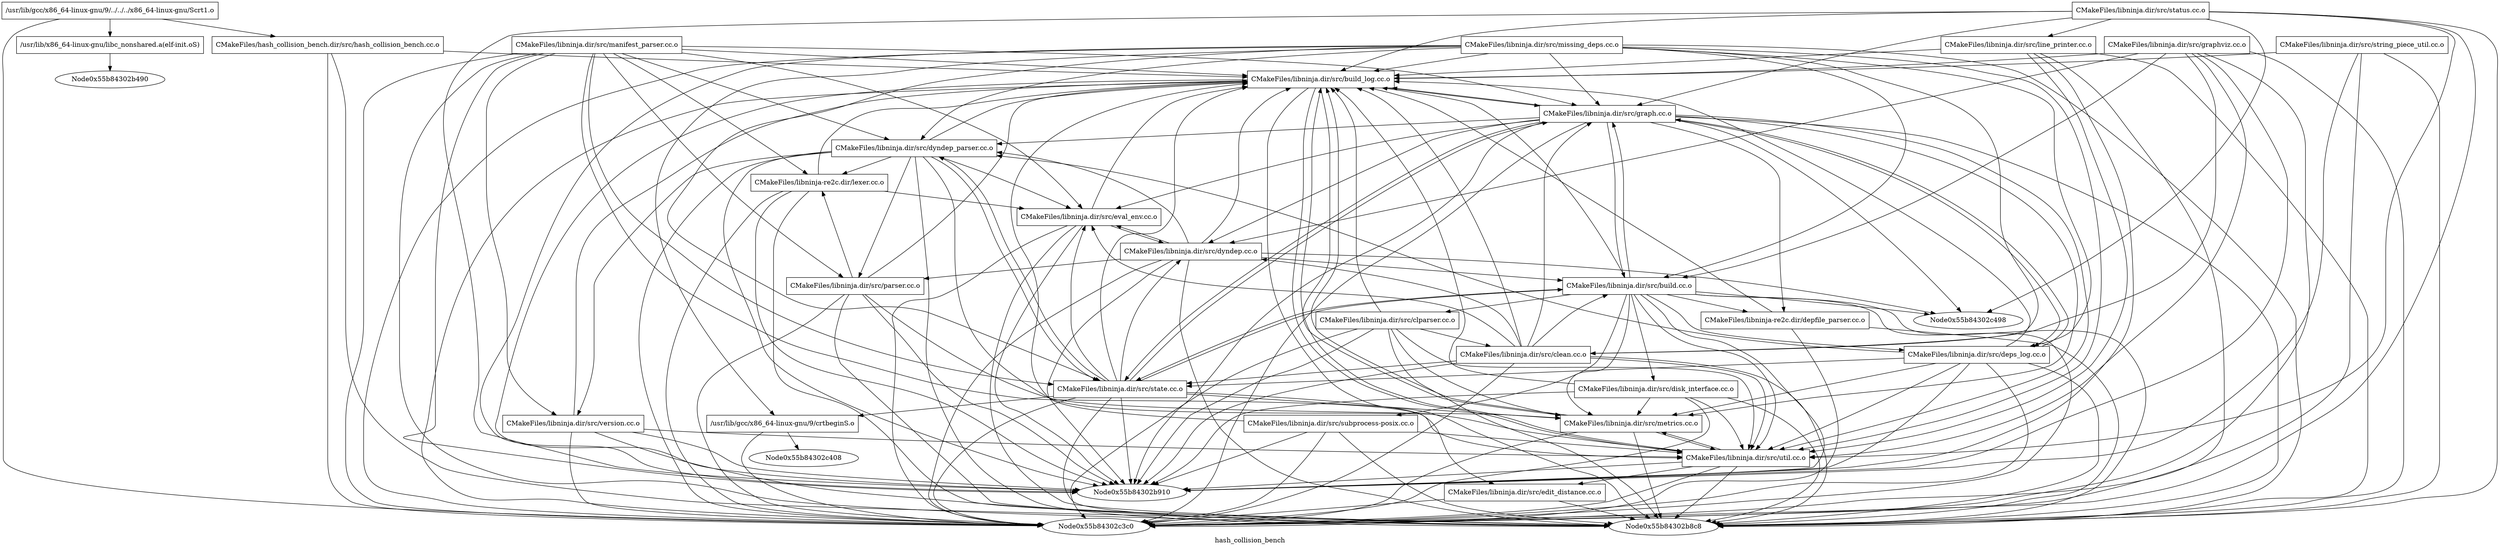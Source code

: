 digraph "hash_collision_bench" {
	label="hash_collision_bench";

	Node0x55b84302bfd0 [shape=record,label="{/usr/lib/gcc/x86_64-linux-gnu/9/../../../x86_64-linux-gnu/Scrt1.o}"];
	Node0x55b84302bfd0 -> Node0x55b84302c0a8;
	Node0x55b84302bfd0 -> Node0x55b84302c2a0;
	Node0x55b84302bfd0 -> Node0x55b84302c3c0;
	Node0x55b84302ba78 [shape=record,label="{/usr/lib/gcc/x86_64-linux-gnu/9/crtbeginS.o}"];
	Node0x55b84302ba78 -> Node0x55b84302c408;
	Node0x55b84302ba78 -> Node0x55b84302c3c0;
	Node0x55b84302c1c8 [shape=record,label="{CMakeFiles/libninja.dir/src/build_log.cc.o}"];
	Node0x55b84302c1c8 -> Node0x55b84302bdd8;
	Node0x55b84302c1c8 -> Node0x55b84302b9a0;
	Node0x55b84302c1c8 -> Node0x55b84302beb0;
	Node0x55b84302c1c8 -> Node0x55b84302b8c8;
	Node0x55b84302c1c8 -> Node0x55b84302b910;
	Node0x55b84302c1c8 -> Node0x55b84302c3c0;
	Node0x55b84302b4d8 [shape=record,label="{CMakeFiles/libninja.dir/src/build.cc.o}"];
	Node0x55b84302b4d8 -> Node0x55b84302c1c8;
	Node0x55b84302b4d8 -> Node0x55b84302c180;
	Node0x55b84302b4d8 -> Node0x55b84302c498;
	Node0x55b84302b4d8 -> Node0x55b84302b9e8;
	Node0x55b84302b4d8 -> Node0x55b84302c570;
	Node0x55b84302b4d8 -> Node0x55b84302bdd8;
	Node0x55b84302b4d8 -> Node0x55b84302b9a0;
	Node0x55b84302b4d8 -> Node0x55b84302b5f8;
	Node0x55b84302b4d8 -> Node0x55b84302beb0;
	Node0x55b84302b4d8 -> Node0x55b84302b838;
	Node0x55b84302b4d8 -> Node0x55b84302c528;
	Node0x55b84302b4d8 -> Node0x55b84302b8c8;
	Node0x55b84302b4d8 -> Node0x55b84302b910;
	Node0x55b84302b4d8 -> Node0x55b84302c3c0;
	Node0x55b84302bbe0 [shape=record,label="{CMakeFiles/libninja.dir/src/clean.cc.o}"];
	Node0x55b84302bbe0 -> Node0x55b84302c1c8;
	Node0x55b84302bbe0 -> Node0x55b84302b4d8;
	Node0x55b84302bbe0 -> Node0x55b84302b640;
	Node0x55b84302bbe0 -> Node0x55b84302b7a8;
	Node0x55b84302bbe0 -> Node0x55b84302bdd8;
	Node0x55b84302bbe0 -> Node0x55b84302b5f8;
	Node0x55b84302bbe0 -> Node0x55b84302beb0;
	Node0x55b84302bbe0 -> Node0x55b84302b8c8;
	Node0x55b84302bbe0 -> Node0x55b84302b910;
	Node0x55b84302bbe0 -> Node0x55b84302c3c0;
	Node0x55b84302c180 [shape=record,label="{CMakeFiles/libninja.dir/src/clparser.cc.o}"];
	Node0x55b84302c180 -> Node0x55b84302c1c8;
	Node0x55b84302c180 -> Node0x55b84302bbe0;
	Node0x55b84302c180 -> Node0x55b84302b9a0;
	Node0x55b84302c180 -> Node0x55b84302beb0;
	Node0x55b84302c180 -> Node0x55b84302b8c8;
	Node0x55b84302c180 -> Node0x55b84302b910;
	Node0x55b84302c180 -> Node0x55b84302c3c0;
	Node0x55b84302b640 [shape=record,label="{CMakeFiles/libninja.dir/src/dyndep.cc.o}"];
	Node0x55b84302b640 -> Node0x55b84302c1c8;
	Node0x55b84302b640 -> Node0x55b84302b4d8;
	Node0x55b84302b640 -> Node0x55b84302be20;
	Node0x55b84302b640 -> Node0x55b84302c498;
	Node0x55b84302b640 -> Node0x55b84302b7a8;
	Node0x55b84302b640 -> Node0x55b84302bd48;
	Node0x55b84302b640 -> Node0x55b84302b8c8;
	Node0x55b84302b640 -> Node0x55b84302b910;
	Node0x55b84302b640 -> Node0x55b84302c3c0;
	Node0x55b84302be20 [shape=record,label="{CMakeFiles/libninja.dir/src/dyndep_parser.cc.o}"];
	Node0x55b84302be20 -> Node0x55b84302c1c8;
	Node0x55b84302be20 -> Node0x55b84302b7a8;
	Node0x55b84302be20 -> Node0x55b84302bd48;
	Node0x55b84302be20 -> Node0x55b84302b5f8;
	Node0x55b84302be20 -> Node0x55b84302beb0;
	Node0x55b84302be20 -> Node0x55b84302b7f0;
	Node0x55b84302be20 -> Node0x55b84302b520;
	Node0x55b84302be20 -> Node0x55b84302b8c8;
	Node0x55b84302be20 -> Node0x55b84302b910;
	Node0x55b84302be20 -> Node0x55b84302c3c0;
	Node0x55b84302b9e8 [shape=record,label="{CMakeFiles/libninja.dir/src/deps_log.cc.o}"];
	Node0x55b84302b9e8 -> Node0x55b84302c1c8;
	Node0x55b84302b9e8 -> Node0x55b84302be20;
	Node0x55b84302b9e8 -> Node0x55b84302bdd8;
	Node0x55b84302b9e8 -> Node0x55b84302b9a0;
	Node0x55b84302b9e8 -> Node0x55b84302b5f8;
	Node0x55b84302b9e8 -> Node0x55b84302beb0;
	Node0x55b84302b9e8 -> Node0x55b84302b8c8;
	Node0x55b84302b9e8 -> Node0x55b84302b910;
	Node0x55b84302b9e8 -> Node0x55b84302c3c0;
	Node0x55b84302c570 [shape=record,label="{CMakeFiles/libninja.dir/src/disk_interface.cc.o}"];
	Node0x55b84302c570 -> Node0x55b84302c1c8;
	Node0x55b84302c570 -> Node0x55b84302b9a0;
	Node0x55b84302c570 -> Node0x55b84302beb0;
	Node0x55b84302c570 -> Node0x55b84302b8c8;
	Node0x55b84302c570 -> Node0x55b84302b910;
	Node0x55b84302c570 -> Node0x55b84302c3c0;
	Node0x55b84302ba30 [shape=record,label="{CMakeFiles/libninja.dir/src/edit_distance.cc.o}"];
	Node0x55b84302ba30 -> Node0x55b84302b8c8;
	Node0x55b84302ba30 -> Node0x55b84302c3c0;
	Node0x55b84302b7a8 [shape=record,label="{CMakeFiles/libninja.dir/src/eval_env.cc.o}"];
	Node0x55b84302b7a8 -> Node0x55b84302c1c8;
	Node0x55b84302b7a8 -> Node0x55b84302b640;
	Node0x55b84302b7a8 -> Node0x55b84302b8c8;
	Node0x55b84302b7a8 -> Node0x55b84302b910;
	Node0x55b84302b7a8 -> Node0x55b84302c3c0;
	Node0x55b84302bdd8 [shape=record,label="{CMakeFiles/libninja.dir/src/graph.cc.o}"];
	Node0x55b84302bdd8 -> Node0x55b84302c1c8;
	Node0x55b84302bdd8 -> Node0x55b84302b4d8;
	Node0x55b84302bdd8 -> Node0x55b84302b640;
	Node0x55b84302bdd8 -> Node0x55b84302be20;
	Node0x55b84302bdd8 -> Node0x55b84302c498;
	Node0x55b84302bdd8 -> Node0x55b84302b9e8;
	Node0x55b84302bdd8 -> Node0x55b84302b7a8;
	Node0x55b84302bdd8 -> Node0x55b84302b9a0;
	Node0x55b84302bdd8 -> Node0x55b84302b5f8;
	Node0x55b84302bdd8 -> Node0x55b84302beb0;
	Node0x55b84302bdd8 -> Node0x55b84302c528;
	Node0x55b84302bdd8 -> Node0x55b84302b8c8;
	Node0x55b84302bdd8 -> Node0x55b84302b910;
	Node0x55b84302bdd8 -> Node0x55b84302c3c0;
	Node0x55b84302bc28 [shape=record,label="{CMakeFiles/libninja.dir/src/graphviz.cc.o}"];
	Node0x55b84302bc28 -> Node0x55b84302c1c8;
	Node0x55b84302bc28 -> Node0x55b84302b4d8;
	Node0x55b84302bc28 -> Node0x55b84302bbe0;
	Node0x55b84302bc28 -> Node0x55b84302b640;
	Node0x55b84302bc28 -> Node0x55b84302beb0;
	Node0x55b84302bc28 -> Node0x55b84302b8c8;
	Node0x55b84302bc28 -> Node0x55b84302b910;
	Node0x55b84302bc28 -> Node0x55b84302c3c0;
	Node0x55b84302b688 [shape=record,label="{CMakeFiles/libninja.dir/src/line_printer.cc.o}"];
	Node0x55b84302b688 -> Node0x55b84302c1c8;
	Node0x55b84302b688 -> Node0x55b84302beb0;
	Node0x55b84302b688 -> Node0x55b84302b8c8;
	Node0x55b84302b688 -> Node0x55b84302b910;
	Node0x55b84302b688 -> Node0x55b84302c3c0;
	Node0x55b84302bd00 [shape=record,label="{CMakeFiles/libninja.dir/src/manifest_parser.cc.o}"];
	Node0x55b84302bd00 -> Node0x55b84302c1c8;
	Node0x55b84302bd00 -> Node0x55b84302be20;
	Node0x55b84302bd00 -> Node0x55b84302b7a8;
	Node0x55b84302bd00 -> Node0x55b84302bdd8;
	Node0x55b84302bd00 -> Node0x55b84302bd48;
	Node0x55b84302bd00 -> Node0x55b84302b5f8;
	Node0x55b84302bd00 -> Node0x55b84302beb0;
	Node0x55b84302bd00 -> Node0x55b84302b7f0;
	Node0x55b84302bd00 -> Node0x55b84302b520;
	Node0x55b84302bd00 -> Node0x55b84302b8c8;
	Node0x55b84302bd00 -> Node0x55b84302b910;
	Node0x55b84302bd00 -> Node0x55b84302c3c0;
	Node0x55b84302b9a0 [shape=record,label="{CMakeFiles/libninja.dir/src/metrics.cc.o}"];
	Node0x55b84302b9a0 -> Node0x55b84302c1c8;
	Node0x55b84302b9a0 -> Node0x55b84302beb0;
	Node0x55b84302b9a0 -> Node0x55b84302b8c8;
	Node0x55b84302b9a0 -> Node0x55b84302c3c0;
	Node0x55b84302c4e0 [shape=record,label="{CMakeFiles/libninja.dir/src/missing_deps.cc.o}"];
	Node0x55b84302c4e0 -> Node0x55b84302ba78;
	Node0x55b84302c4e0 -> Node0x55b84302c1c8;
	Node0x55b84302c4e0 -> Node0x55b84302b4d8;
	Node0x55b84302c4e0 -> Node0x55b84302bbe0;
	Node0x55b84302c4e0 -> Node0x55b84302be20;
	Node0x55b84302c4e0 -> Node0x55b84302b9e8;
	Node0x55b84302c4e0 -> Node0x55b84302bdd8;
	Node0x55b84302c4e0 -> Node0x55b84302b5f8;
	Node0x55b84302c4e0 -> Node0x55b84302beb0;
	Node0x55b84302c4e0 -> Node0x55b84302b8c8;
	Node0x55b84302c4e0 -> Node0x55b84302b910;
	Node0x55b84302c4e0 -> Node0x55b84302c3c0;
	Node0x55b84302bd48 [shape=record,label="{CMakeFiles/libninja.dir/src/parser.cc.o}"];
	Node0x55b84302bd48 -> Node0x55b84302c1c8;
	Node0x55b84302bd48 -> Node0x55b84302b9a0;
	Node0x55b84302bd48 -> Node0x55b84302b520;
	Node0x55b84302bd48 -> Node0x55b84302b8c8;
	Node0x55b84302bd48 -> Node0x55b84302b910;
	Node0x55b84302bd48 -> Node0x55b84302c3c0;
	Node0x55b84302b5f8 [shape=record,label="{CMakeFiles/libninja.dir/src/state.cc.o}"];
	Node0x55b84302b5f8 -> Node0x55b84302ba78;
	Node0x55b84302b5f8 -> Node0x55b84302c1c8;
	Node0x55b84302b5f8 -> Node0x55b84302b4d8;
	Node0x55b84302b5f8 -> Node0x55b84302b640;
	Node0x55b84302b5f8 -> Node0x55b84302be20;
	Node0x55b84302b5f8 -> Node0x55b84302ba30;
	Node0x55b84302b5f8 -> Node0x55b84302b7a8;
	Node0x55b84302b5f8 -> Node0x55b84302bdd8;
	Node0x55b84302b5f8 -> Node0x55b84302b9a0;
	Node0x55b84302b5f8 -> Node0x55b84302b8c8;
	Node0x55b84302b5f8 -> Node0x55b84302b910;
	Node0x55b84302b5f8 -> Node0x55b84302c3c0;
	Node0x55b84302c330 [shape=record,label="{CMakeFiles/libninja.dir/src/status.cc.o}"];
	Node0x55b84302c330 -> Node0x55b84302c1c8;
	Node0x55b84302c330 -> Node0x55b84302c498;
	Node0x55b84302c330 -> Node0x55b84302bdd8;
	Node0x55b84302c330 -> Node0x55b84302b688;
	Node0x55b84302c330 -> Node0x55b84302beb0;
	Node0x55b84302c330 -> Node0x55b84302b8c8;
	Node0x55b84302c330 -> Node0x55b84302b910;
	Node0x55b84302c330 -> Node0x55b84302c3c0;
	Node0x55b84302bc70 [shape=record,label="{CMakeFiles/libninja.dir/src/string_piece_util.cc.o}"];
	Node0x55b84302bc70 -> Node0x55b84302c1c8;
	Node0x55b84302bc70 -> Node0x55b84302b8c8;
	Node0x55b84302bc70 -> Node0x55b84302b910;
	Node0x55b84302bc70 -> Node0x55b84302c3c0;
	Node0x55b84302beb0 [shape=record,label="{CMakeFiles/libninja.dir/src/util.cc.o}"];
	Node0x55b84302beb0 -> Node0x55b84302c1c8;
	Node0x55b84302beb0 -> Node0x55b84302ba30;
	Node0x55b84302beb0 -> Node0x55b84302b9a0;
	Node0x55b84302beb0 -> Node0x55b84302b8c8;
	Node0x55b84302beb0 -> Node0x55b84302b910;
	Node0x55b84302beb0 -> Node0x55b84302c3c0;
	Node0x55b84302b7f0 [shape=record,label="{CMakeFiles/libninja.dir/src/version.cc.o}"];
	Node0x55b84302b7f0 -> Node0x55b84302c1c8;
	Node0x55b84302b7f0 -> Node0x55b84302beb0;
	Node0x55b84302b7f0 -> Node0x55b84302b8c8;
	Node0x55b84302b7f0 -> Node0x55b84302b910;
	Node0x55b84302b7f0 -> Node0x55b84302c3c0;
	Node0x55b84302b838 [shape=record,label="{CMakeFiles/libninja.dir/src/subprocess-posix.cc.o}"];
	Node0x55b84302b838 -> Node0x55b84302c1c8;
	Node0x55b84302b838 -> Node0x55b84302beb0;
	Node0x55b84302b838 -> Node0x55b84302b8c8;
	Node0x55b84302b838 -> Node0x55b84302b910;
	Node0x55b84302b838 -> Node0x55b84302c3c0;
	Node0x55b84302c528 [shape=record,label="{CMakeFiles/libninja-re2c.dir/depfile_parser.cc.o}"];
	Node0x55b84302c528 -> Node0x55b84302c1c8;
	Node0x55b84302c528 -> Node0x55b84302b8c8;
	Node0x55b84302c528 -> Node0x55b84302c3c0;
	Node0x55b84302b520 [shape=record,label="{CMakeFiles/libninja-re2c.dir/lexer.cc.o}"];
	Node0x55b84302b520 -> Node0x55b84302c1c8;
	Node0x55b84302b520 -> Node0x55b84302b7a8;
	Node0x55b84302b520 -> Node0x55b84302b8c8;
	Node0x55b84302b520 -> Node0x55b84302b910;
	Node0x55b84302b520 -> Node0x55b84302c3c0;
	Node0x55b84302c0a8 [shape=record,label="{CMakeFiles/hash_collision_bench.dir/src/hash_collision_bench.cc.o}"];
	Node0x55b84302c0a8 -> Node0x55b84302c1c8;
	Node0x55b84302c0a8 -> Node0x55b84302b8c8;
	Node0x55b84302c0a8 -> Node0x55b84302c3c0;
	Node0x55b84302c2a0 [shape=record,label="{/usr/lib/x86_64-linux-gnu/libc_nonshared.a(elf-init.oS)}"];
	Node0x55b84302c2a0 -> Node0x55b84302b490;
}
